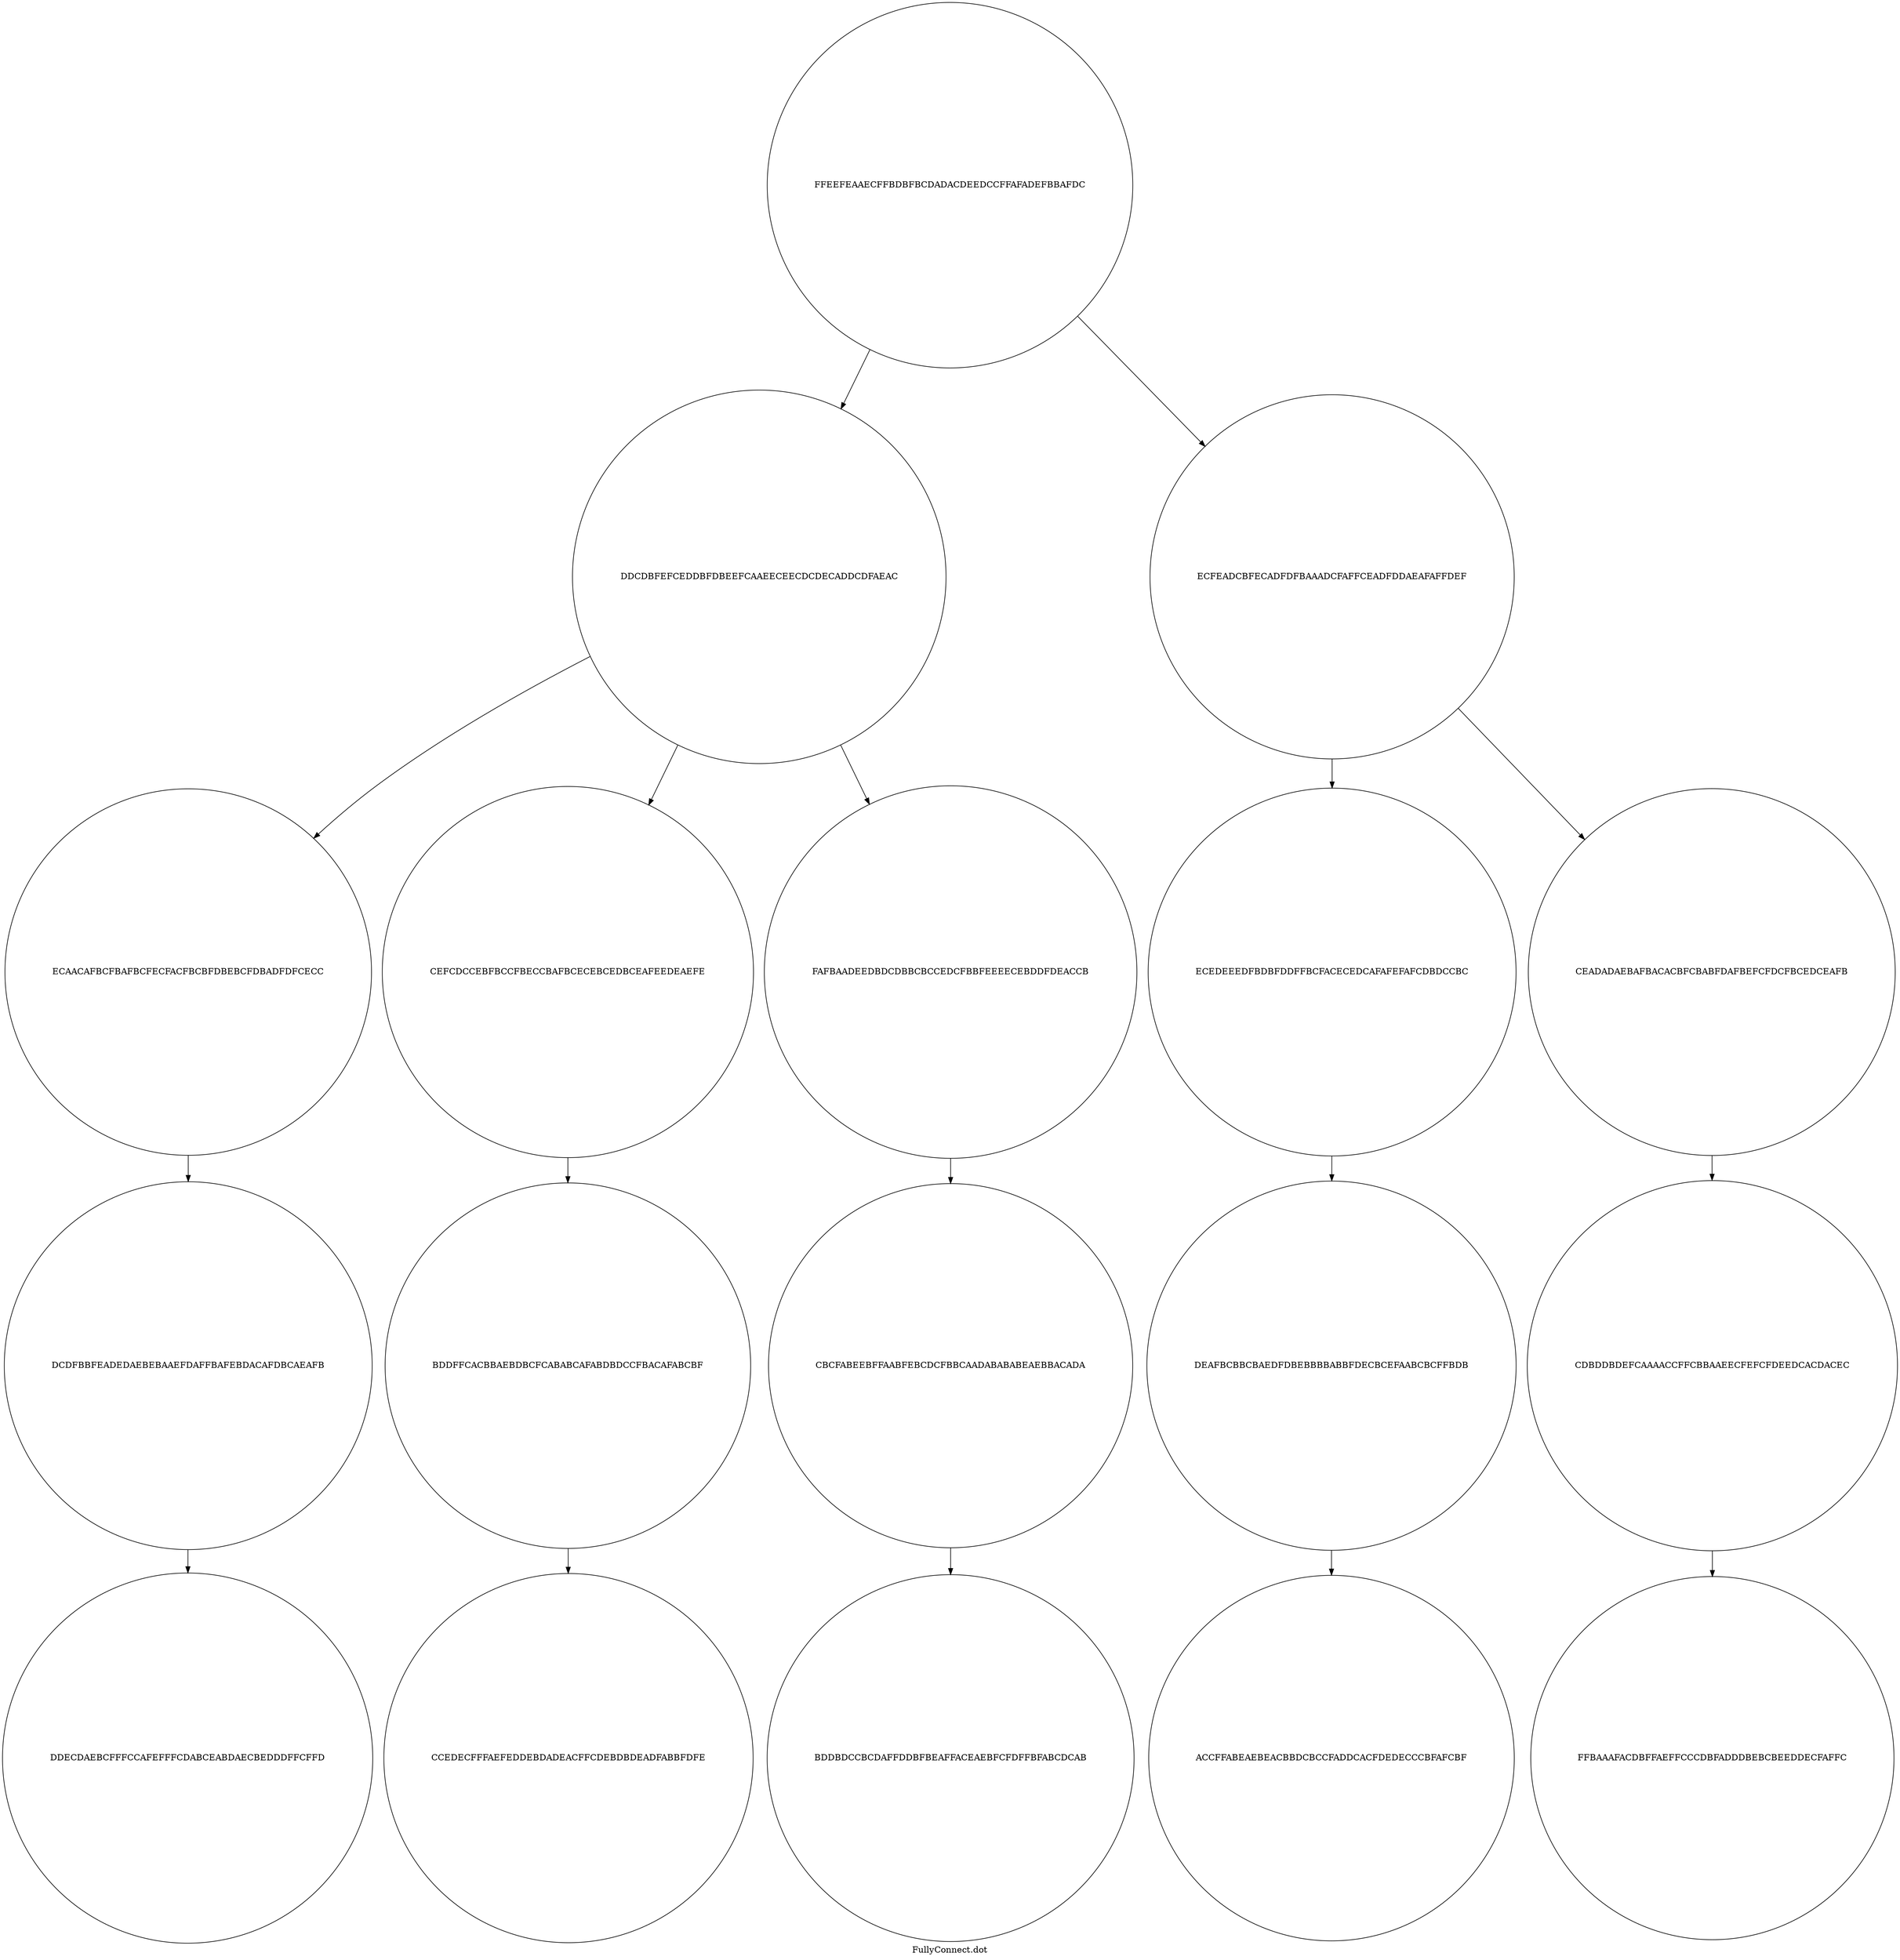 digraph noname
{
	FFEEFEAAECFFBDBFBCDADACDEEDCCFFAFADEFBBAFDC [label="FFEEFEAAECFFBDBFBCDADACDEEDCCFFAFADEFBBAFDC", shape = "circle"];
	FFEEFEAAECFFBDBFBCDADACDEEDCCFFAFADEFBBAFDC -> DDCDBFEFCEDDBFDBEEFCAAEECEECDCDECADDCDFAEAC;
	DDCDBFEFCEDDBFDBEEFCAAEECEECDCDECADDCDFAEAC [label="DDCDBFEFCEDDBFDBEEFCAAEECEECDCDECADDCDFAEAC", shape = "circle"];
	DDCDBFEFCEDDBFDBEEFCAAEECEECDCDECADDCDFAEAC -> ECAACAFBCFBAFBCFECFACFBCBFDBEBCFDBADFDFCECC;
	ECAACAFBCFBAFBCFECFACFBCBFDBEBCFDBADFDFCECC [label="ECAACAFBCFBAFBCFECFACFBCBFDBEBCFDBADFDFCECC", shape = "circle"];
	ECAACAFBCFBAFBCFECFACFBCBFDBEBCFDBADFDFCECC -> DCDFBBFEADEDAEBEBAAEFDAFFBAFEBDACAFDBCAEAFB;
	DCDFBBFEADEDAEBEBAAEFDAFFBAFEBDACAFDBCAEAFB [label="DCDFBBFEADEDAEBEBAAEFDAFFBAFEBDACAFDBCAEAFB", shape = "circle"];
	DCDFBBFEADEDAEBEBAAEFDAFFBAFEBDACAFDBCAEAFB -> DDECDAEBCFFFCCAFEFFFCDABCEABDAECBEDDDFFCFFD;
	DDECDAEBCFFFCCAFEFFFCDABCEABDAECBEDDDFFCFFD [label="DDECDAEBCFFFCCAFEFFFCDABCEABDAECBEDDDFFCFFD", shape = "circle"];
	DDCDBFEFCEDDBFDBEEFCAAEECEECDCDECADDCDFAEAC -> CEFCDCCEBFBCCFBECCBAFBCECEBCEDBCEAFEEDEAEFE;
	CEFCDCCEBFBCCFBECCBAFBCECEBCEDBCEAFEEDEAEFE [label="CEFCDCCEBFBCCFBECCBAFBCECEBCEDBCEAFEEDEAEFE", shape = "circle"];
	CEFCDCCEBFBCCFBECCBAFBCECEBCEDBCEAFEEDEAEFE -> BDDFFCACBBAEBDBCFCABABCAFABDBDCCFBACAFABCBF;
	BDDFFCACBBAEBDBCFCABABCAFABDBDCCFBACAFABCBF [label="BDDFFCACBBAEBDBCFCABABCAFABDBDCCFBACAFABCBF", shape = "circle"];
	BDDFFCACBBAEBDBCFCABABCAFABDBDCCFBACAFABCBF -> CCEDECFFFAEFEDDEBDADEACFFCDEBDBDEADFABBFDFE;
	CCEDECFFFAEFEDDEBDADEACFFCDEBDBDEADFABBFDFE [label="CCEDECFFFAEFEDDEBDADEACFFCDEBDBDEADFABBFDFE", shape = "circle"];
	DDCDBFEFCEDDBFDBEEFCAAEECEECDCDECADDCDFAEAC -> FAFBAADEEDBDCDBBCBCCEDCFBBFEEEECEBDDFDEACCB;
	FAFBAADEEDBDCDBBCBCCEDCFBBFEEEECEBDDFDEACCB [label="FAFBAADEEDBDCDBBCBCCEDCFBBFEEEECEBDDFDEACCB", shape = "circle"];
	FAFBAADEEDBDCDBBCBCCEDCFBBFEEEECEBDDFDEACCB -> CBCFABEEBFFAABFEBCDCFBBCAADABABABEAEBBACADA;
	CBCFABEEBFFAABFEBCDCFBBCAADABABABEAEBBACADA [label="CBCFABEEBFFAABFEBCDCFBBCAADABABABEAEBBACADA", shape = "circle"];
	CBCFABEEBFFAABFEBCDCFBBCAADABABABEAEBBACADA -> BDDBDCCBCDAFFDDBFBEAFFACEAEBFCFDFFBFABCDCAB;
	BDDBDCCBCDAFFDDBFBEAFFACEAEBFCFDFFBFABCDCAB [label="BDDBDCCBCDAFFDDBFBEAFFACEAEBFCFDFFBFABCDCAB", shape = "circle"];
	FFEEFEAAECFFBDBFBCDADACDEEDCCFFAFADEFBBAFDC -> ECFEADCBFECADFDFBAAADCFAFFCEADFDDAEAFAFFDEF;
	ECFEADCBFECADFDFBAAADCFAFFCEADFDDAEAFAFFDEF [label="ECFEADCBFECADFDFBAAADCFAFFCEADFDDAEAFAFFDEF", shape = "circle"];
	ECFEADCBFECADFDFBAAADCFAFFCEADFDDAEAFAFFDEF -> ECEDEEEDFBDBFDDFFBCFACECEDCAFAFEFAFCDBDCCBC;
	ECEDEEEDFBDBFDDFFBCFACECEDCAFAFEFAFCDBDCCBC [label="ECEDEEEDFBDBFDDFFBCFACECEDCAFAFEFAFCDBDCCBC", shape = "circle"];
	ECEDEEEDFBDBFDDFFBCFACECEDCAFAFEFAFCDBDCCBC -> DEAFBCBBCBAEDFDBEBBBBABBFDECBCEFAABCBCFFBDB;
	DEAFBCBBCBAEDFDBEBBBBABBFDECBCEFAABCBCFFBDB [label="DEAFBCBBCBAEDFDBEBBBBABBFDECBCEFAABCBCFFBDB", shape = "circle"];
	DEAFBCBBCBAEDFDBEBBBBABBFDECBCEFAABCBCFFBDB -> ACCFFABEAEBEACBBDCBCCFADDCACFDEDECCCBFAFCBF;
	ACCFFABEAEBEACBBDCBCCFADDCACFDEDECCCBFAFCBF [label="ACCFFABEAEBEACBBDCBCCFADDCACFDEDECCCBFAFCBF", shape = "circle"];
	ECFEADCBFECADFDFBAAADCFAFFCEADFDDAEAFAFFDEF -> CEADADAEBAFBACACBFCBABFDAFBEFCFDCFBCEDCEAFB;
	CEADADAEBAFBACACBFCBABFDAFBEFCFDCFBCEDCEAFB [label="CEADADAEBAFBACACBFCBABFDAFBEFCFDCFBCEDCEAFB", shape = "circle"];
	CEADADAEBAFBACACBFCBABFDAFBEFCFDCFBCEDCEAFB -> CDBDDBDEFCAAAACCFFCBBAAEECFEFCFDEEDCACDACEC;
	CDBDDBDEFCAAAACCFFCBBAAEECFEFCFDEEDCACDACEC [label="CDBDDBDEFCAAAACCFFCBBAAEECFEFCFDEEDCACDACEC", shape = "circle"];
	CDBDDBDEFCAAAACCFFCBBAAEECFEFCFDEEDCACDACEC -> FFBAAAFACDBFFAEFFCCCDBFADDDBEBCBEEDDECFAFFC;
	FFBAAAFACDBFFAEFFCCCDBFADDDBEBCBEEDDECFAFFC [label="FFBAAAFACDBFFAEFFCCCDBFADDDBEBCBEEDDECFAFFC", shape = "circle"];
label = "FullyConnect.dot";
}
